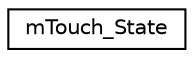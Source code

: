 digraph "Graphical Class Hierarchy"
{
  edge [fontname="Helvetica",fontsize="10",labelfontname="Helvetica",labelfontsize="10"];
  node [fontname="Helvetica",fontsize="10",shape=record];
  rankdir="LR";
  Node1 [label="mTouch_State",height=0.2,width=0.4,color="black", fillcolor="white", style="filled",URL="$structm_touch___state.html",tooltip="Collection of single-bit flags used by the mTouch Framework. "];
}
